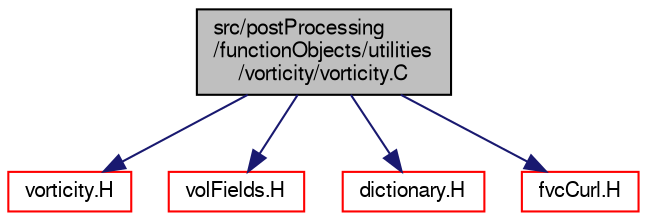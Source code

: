 digraph "src/postProcessing/functionObjects/utilities/vorticity/vorticity.C"
{
  bgcolor="transparent";
  edge [fontname="FreeSans",fontsize="10",labelfontname="FreeSans",labelfontsize="10"];
  node [fontname="FreeSans",fontsize="10",shape=record];
  Node0 [label="src/postProcessing\l/functionObjects/utilities\l/vorticity/vorticity.C",height=0.2,width=0.4,color="black", fillcolor="grey75", style="filled", fontcolor="black"];
  Node0 -> Node1 [color="midnightblue",fontsize="10",style="solid",fontname="FreeSans"];
  Node1 [label="vorticity.H",height=0.2,width=0.4,color="red",URL="$a13889.html"];
  Node0 -> Node60 [color="midnightblue",fontsize="10",style="solid",fontname="FreeSans"];
  Node60 [label="volFields.H",height=0.2,width=0.4,color="red",URL="$a02750.html"];
  Node0 -> Node257 [color="midnightblue",fontsize="10",style="solid",fontname="FreeSans"];
  Node257 [label="dictionary.H",height=0.2,width=0.4,color="red",URL="$a08804.html"];
  Node0 -> Node301 [color="midnightblue",fontsize="10",style="solid",fontname="FreeSans"];
  Node301 [label="fvcCurl.H",height=0.2,width=0.4,color="red",URL="$a02942.html",tooltip="Calculate the curl of the given volField by constructing the Hodge-dual of the symmetric part of the ..."];
}
